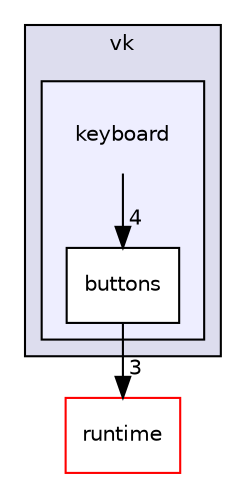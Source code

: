 digraph "keyboard" {
  compound=true
  node [ fontsize="10", fontname="Helvetica"];
  edge [ labelfontsize="10", labelfontname="Helvetica"];
  subgraph clusterdir_498c9ed181dbcca92216ca8e1e4de836 {
    graph [ bgcolor="#ddddee", pencolor="black", label="vk" fontname="Helvetica", fontsize="10", URL="dir_498c9ed181dbcca92216ca8e1e4de836.html"]
  subgraph clusterdir_0c9f8458c7dea04d52454e54c25cc1a0 {
    graph [ bgcolor="#eeeeff", pencolor="black", label="" URL="dir_0c9f8458c7dea04d52454e54c25cc1a0.html"];
    dir_0c9f8458c7dea04d52454e54c25cc1a0 [shape=plaintext label="keyboard"];
  dir_2d82d96373d15fbdd73ef68fcfc6db29 [shape=box label="buttons" fillcolor="white" style="filled" URL="dir_2d82d96373d15fbdd73ef68fcfc6db29.html"];
  }
  }
  dir_1d64d0205a0b6d0ea77626b7c626c3e7 [shape=box label="runtime" fillcolor="white" style="filled" color="red" URL="dir_1d64d0205a0b6d0ea77626b7c626c3e7.html"];
  dir_2d82d96373d15fbdd73ef68fcfc6db29->dir_1d64d0205a0b6d0ea77626b7c626c3e7 [headlabel="3", labeldistance=1.5 headhref="dir_000027_000019.html"];
  dir_0c9f8458c7dea04d52454e54c25cc1a0->dir_2d82d96373d15fbdd73ef68fcfc6db29 [headlabel="4", labeldistance=1.5 headhref="dir_000014_000027.html"];
}
